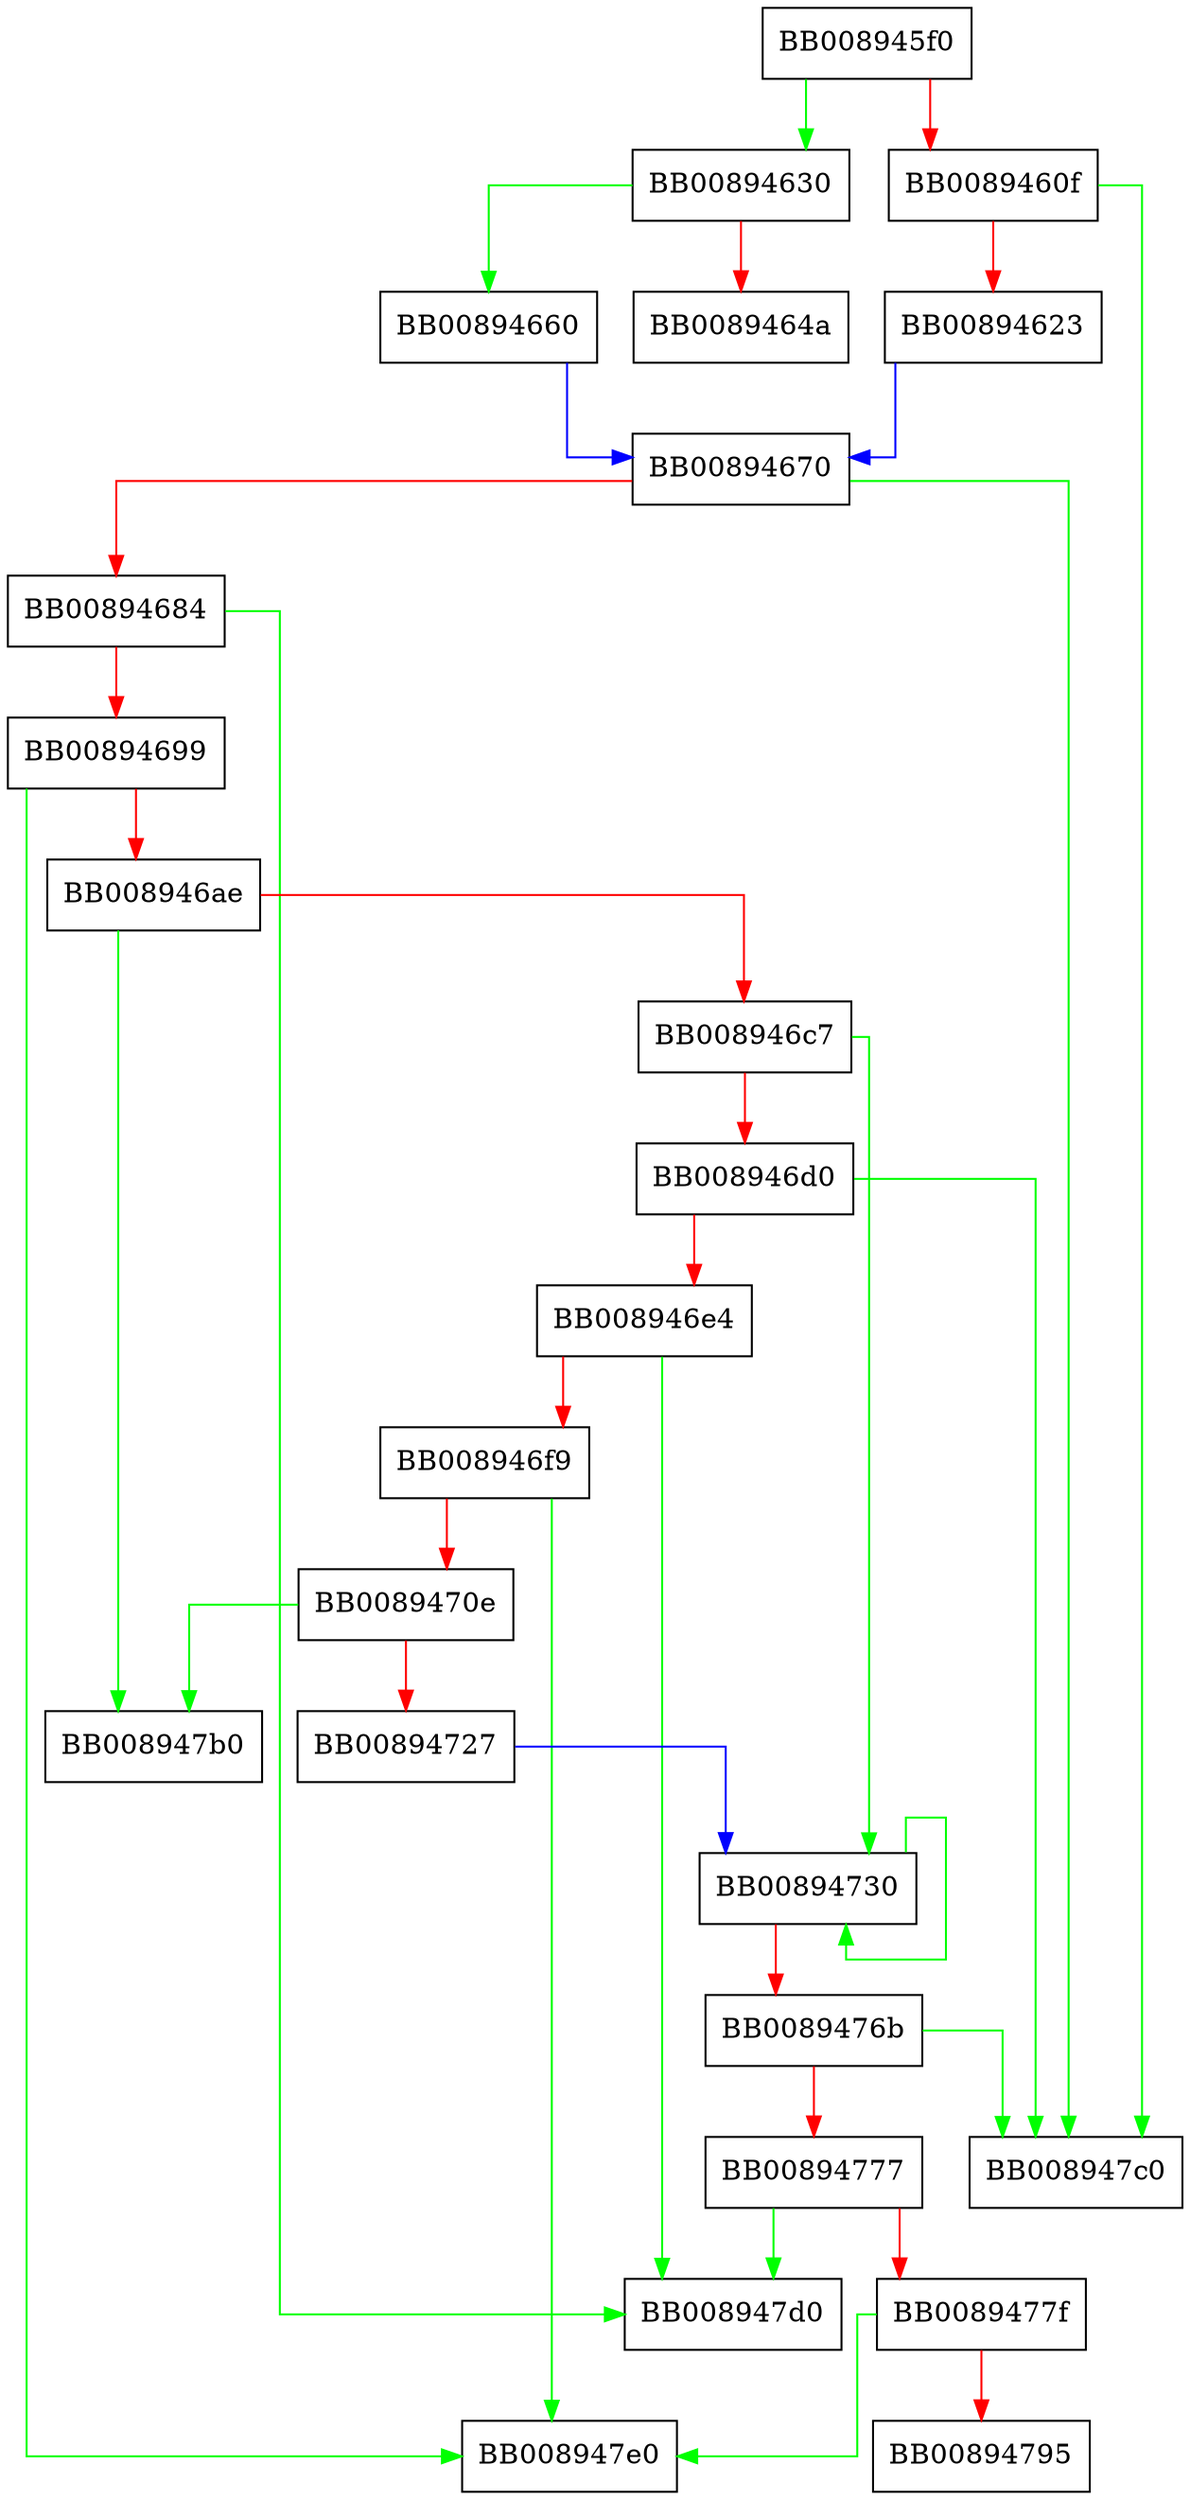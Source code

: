 digraph __rawmemchr_sse2 {
  node [shape="box"];
  graph [splines=ortho];
  BB008945f0 -> BB00894630 [color="green"];
  BB008945f0 -> BB0089460f [color="red"];
  BB0089460f -> BB008947c0 [color="green"];
  BB0089460f -> BB00894623 [color="red"];
  BB00894623 -> BB00894670 [color="blue"];
  BB00894630 -> BB00894660 [color="green"];
  BB00894630 -> BB0089464a [color="red"];
  BB00894660 -> BB00894670 [color="blue"];
  BB00894670 -> BB008947c0 [color="green"];
  BB00894670 -> BB00894684 [color="red"];
  BB00894684 -> BB008947d0 [color="green"];
  BB00894684 -> BB00894699 [color="red"];
  BB00894699 -> BB008947e0 [color="green"];
  BB00894699 -> BB008946ae [color="red"];
  BB008946ae -> BB008947b0 [color="green"];
  BB008946ae -> BB008946c7 [color="red"];
  BB008946c7 -> BB00894730 [color="green"];
  BB008946c7 -> BB008946d0 [color="red"];
  BB008946d0 -> BB008947c0 [color="green"];
  BB008946d0 -> BB008946e4 [color="red"];
  BB008946e4 -> BB008947d0 [color="green"];
  BB008946e4 -> BB008946f9 [color="red"];
  BB008946f9 -> BB008947e0 [color="green"];
  BB008946f9 -> BB0089470e [color="red"];
  BB0089470e -> BB008947b0 [color="green"];
  BB0089470e -> BB00894727 [color="red"];
  BB00894727 -> BB00894730 [color="blue"];
  BB00894730 -> BB00894730 [color="green"];
  BB00894730 -> BB0089476b [color="red"];
  BB0089476b -> BB008947c0 [color="green"];
  BB0089476b -> BB00894777 [color="red"];
  BB00894777 -> BB008947d0 [color="green"];
  BB00894777 -> BB0089477f [color="red"];
  BB0089477f -> BB008947e0 [color="green"];
  BB0089477f -> BB00894795 [color="red"];
}